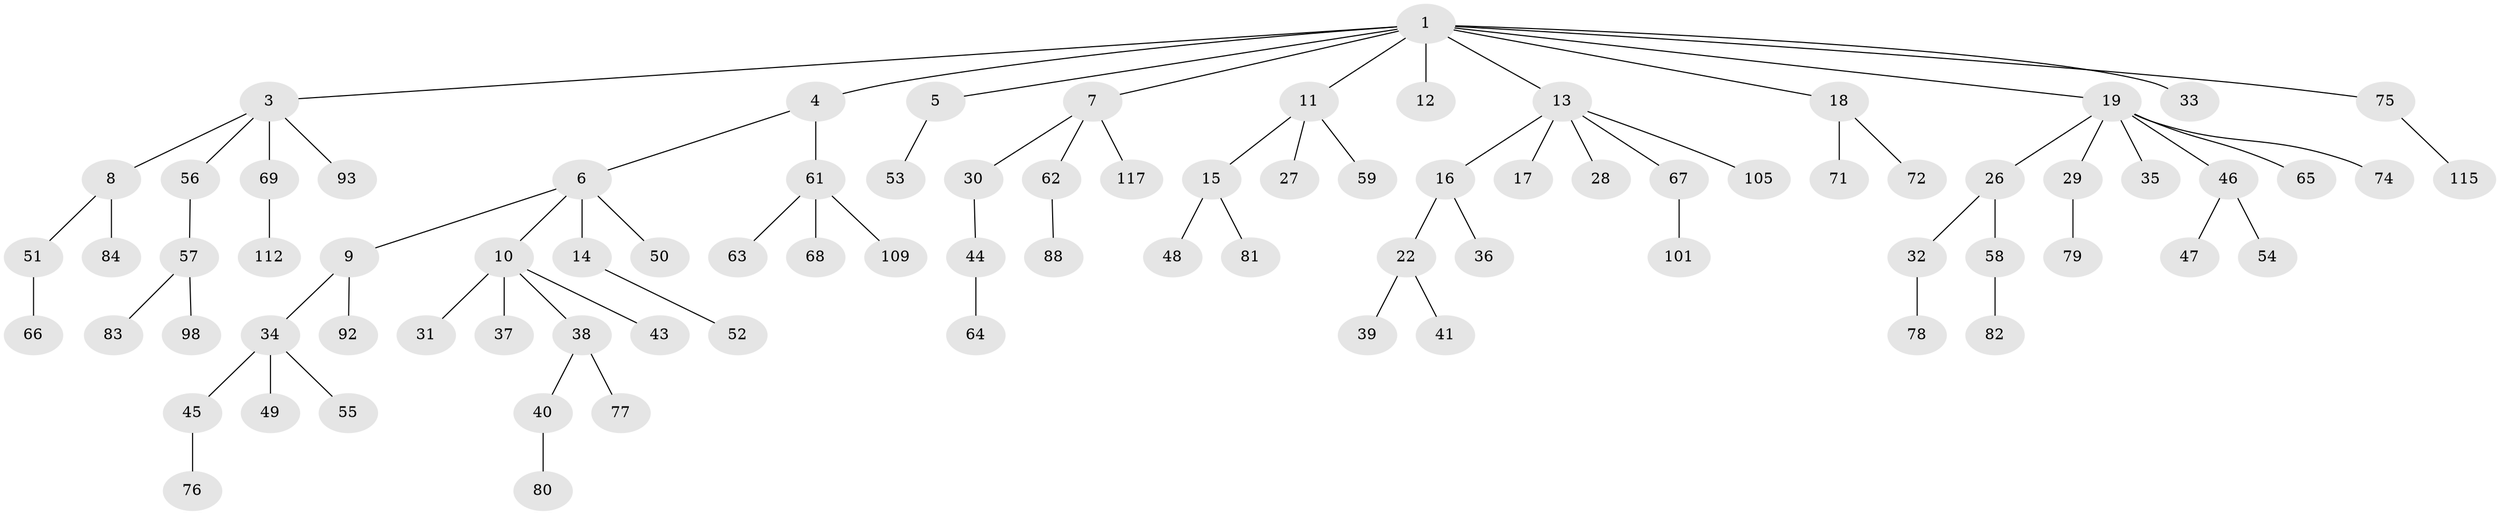 // original degree distribution, {5: 0.04132231404958678, 8: 0.008264462809917356, 3: 0.09090909090909091, 2: 0.24793388429752067, 4: 0.08264462809917356, 1: 0.512396694214876, 6: 0.01652892561983471}
// Generated by graph-tools (version 1.1) at 2025/19/03/04/25 18:19:26]
// undirected, 84 vertices, 83 edges
graph export_dot {
graph [start="1"]
  node [color=gray90,style=filled];
  1 [super="+2"];
  3;
  4;
  5;
  6;
  7;
  8;
  9;
  10;
  11;
  12;
  13;
  14 [super="+114+24"];
  15 [super="+60+20"];
  16 [super="+113"];
  17;
  18;
  19 [super="+23+21"];
  22 [super="+104+25"];
  26 [super="+99"];
  27;
  28;
  29;
  30;
  31;
  32;
  33;
  34;
  35;
  36;
  37;
  38;
  39;
  40;
  41;
  43;
  44;
  45;
  46;
  47 [super="+85+97"];
  48 [super="+91+70"];
  49 [super="+100"];
  50;
  51;
  52;
  53;
  54;
  55;
  56;
  57 [super="+73"];
  58;
  59 [super="+103"];
  61;
  62;
  63;
  64;
  65;
  66;
  67;
  68;
  69;
  71;
  72;
  74;
  75;
  76;
  77;
  78 [super="+118"];
  79;
  80 [super="+102"];
  81;
  82 [super="+87"];
  83;
  84 [super="+94"];
  88 [super="+107"];
  92;
  93 [super="+95"];
  98 [super="+119"];
  101;
  105;
  109;
  112;
  115;
  117;
  1 -- 18;
  1 -- 19;
  1 -- 33;
  1 -- 75;
  1 -- 3;
  1 -- 4;
  1 -- 5;
  1 -- 7;
  1 -- 11;
  1 -- 12;
  1 -- 13;
  3 -- 8;
  3 -- 56;
  3 -- 69;
  3 -- 93;
  4 -- 6;
  4 -- 61;
  5 -- 53;
  6 -- 9;
  6 -- 10;
  6 -- 14;
  6 -- 50;
  7 -- 30;
  7 -- 62;
  7 -- 117;
  8 -- 51;
  8 -- 84;
  9 -- 34;
  9 -- 92;
  10 -- 31;
  10 -- 37;
  10 -- 38;
  10 -- 43;
  11 -- 15;
  11 -- 27;
  11 -- 59;
  13 -- 16;
  13 -- 17;
  13 -- 28;
  13 -- 67;
  13 -- 105;
  14 -- 52;
  15 -- 81;
  15 -- 48;
  16 -- 22;
  16 -- 36;
  18 -- 71;
  18 -- 72;
  19 -- 26;
  19 -- 29;
  19 -- 74;
  19 -- 46;
  19 -- 65;
  19 -- 35;
  22 -- 41;
  22 -- 39;
  26 -- 32;
  26 -- 58;
  29 -- 79;
  30 -- 44;
  32 -- 78;
  34 -- 45;
  34 -- 49;
  34 -- 55;
  38 -- 40;
  38 -- 77;
  40 -- 80;
  44 -- 64;
  45 -- 76;
  46 -- 47;
  46 -- 54;
  51 -- 66;
  56 -- 57;
  57 -- 83;
  57 -- 98;
  58 -- 82;
  61 -- 63;
  61 -- 68;
  61 -- 109;
  62 -- 88;
  67 -- 101;
  69 -- 112;
  75 -- 115;
}
